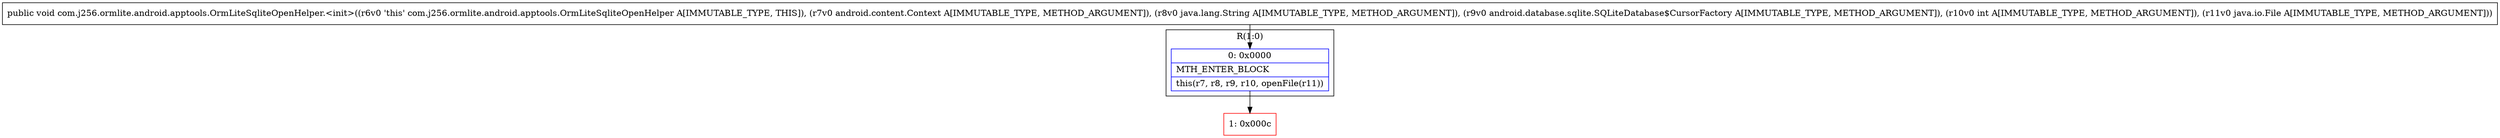 digraph "CFG forcom.j256.ormlite.android.apptools.OrmLiteSqliteOpenHelper.\<init\>(Landroid\/content\/Context;Ljava\/lang\/String;Landroid\/database\/sqlite\/SQLiteDatabase$CursorFactory;ILjava\/io\/File;)V" {
subgraph cluster_Region_1208390477 {
label = "R(1:0)";
node [shape=record,color=blue];
Node_0 [shape=record,label="{0\:\ 0x0000|MTH_ENTER_BLOCK\l|this(r7, r8, r9, r10, openFile(r11))\l}"];
}
Node_1 [shape=record,color=red,label="{1\:\ 0x000c}"];
MethodNode[shape=record,label="{public void com.j256.ormlite.android.apptools.OrmLiteSqliteOpenHelper.\<init\>((r6v0 'this' com.j256.ormlite.android.apptools.OrmLiteSqliteOpenHelper A[IMMUTABLE_TYPE, THIS]), (r7v0 android.content.Context A[IMMUTABLE_TYPE, METHOD_ARGUMENT]), (r8v0 java.lang.String A[IMMUTABLE_TYPE, METHOD_ARGUMENT]), (r9v0 android.database.sqlite.SQLiteDatabase$CursorFactory A[IMMUTABLE_TYPE, METHOD_ARGUMENT]), (r10v0 int A[IMMUTABLE_TYPE, METHOD_ARGUMENT]), (r11v0 java.io.File A[IMMUTABLE_TYPE, METHOD_ARGUMENT])) }"];
MethodNode -> Node_0;
Node_0 -> Node_1;
}

